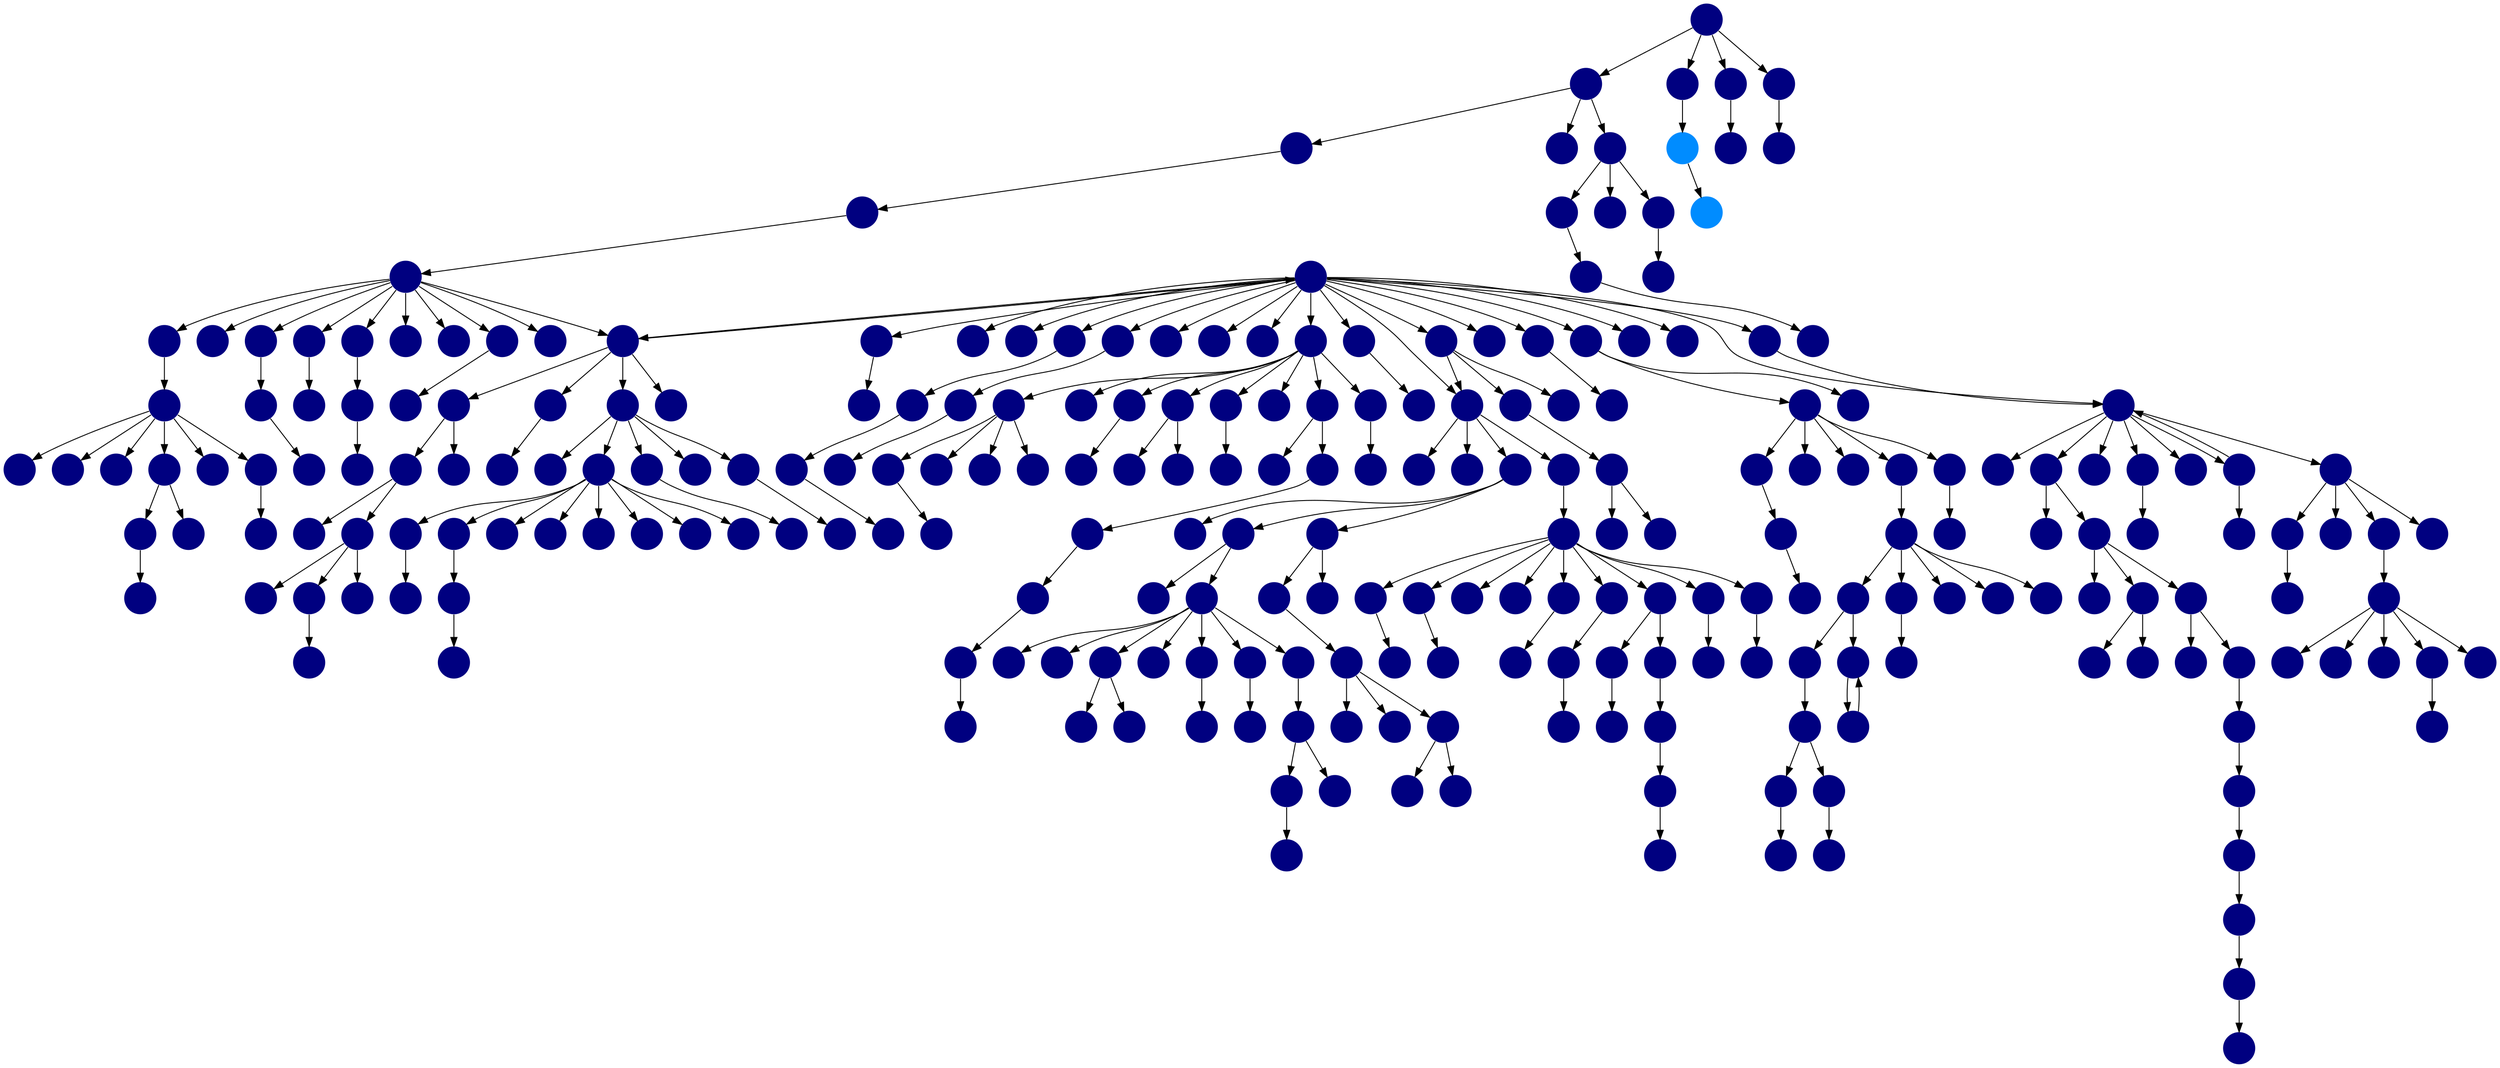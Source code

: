 digraph{
0 [tooltip = "A", penwidth = 0, style = filled, fillcolor = "#000080", shape = circle, label = ""]
1 [tooltip = "A", penwidth = 0, style = filled, fillcolor = "#000080", shape = circle, label = ""]
2 [tooltip = "A", penwidth = 0, style = filled, fillcolor = "#000080", shape = circle, label = ""]
3 [tooltip = "A", penwidth = 0, style = filled, fillcolor = "#000080", shape = circle, label = ""]
4 [tooltip = "A", penwidth = 0, style = filled, fillcolor = "#000080", shape = circle, label = ""]
5 [tooltip = "A", penwidth = 0, style = filled, fillcolor = "#000080", shape = circle, label = ""]
6 [tooltip = "A", penwidth = 0, style = filled, fillcolor = "#000080", shape = circle, label = ""]
7 [tooltip = "A", penwidth = 0, style = filled, fillcolor = "#000080", shape = circle, label = ""]
8 [tooltip = "A", penwidth = 0, style = filled, fillcolor = "#000080", shape = circle, label = ""]
9 [tooltip = "A", penwidth = 0, style = filled, fillcolor = "#000080", shape = circle, label = ""]
10 [tooltip = "A", penwidth = 0, style = filled, fillcolor = "#000080", shape = circle, label = ""]
11 [tooltip = "A", penwidth = 0, style = filled, fillcolor = "#000080", shape = circle, label = ""]
12 [tooltip = "A", penwidth = 0, style = filled, fillcolor = "#000080", shape = circle, label = ""]
13 [tooltip = "A", penwidth = 0, style = filled, fillcolor = "#000080", shape = circle, label = ""]
14 [tooltip = "A", penwidth = 0, style = filled, fillcolor = "#000080", shape = circle, label = ""]
15 [tooltip = "A", penwidth = 0, style = filled, fillcolor = "#000080", shape = circle, label = ""]
16 [tooltip = "A", penwidth = 0, style = filled, fillcolor = "#000080", shape = circle, label = ""]
17 [tooltip = "A", penwidth = 0, style = filled, fillcolor = "#000080", shape = circle, label = ""]
18 [tooltip = "A", penwidth = 0, style = filled, fillcolor = "#000080", shape = circle, label = ""]
19 [tooltip = "A", penwidth = 0, style = filled, fillcolor = "#000080", shape = circle, label = ""]
20 [tooltip = "A", penwidth = 0, style = filled, fillcolor = "#000080", shape = circle, label = ""]
21 [tooltip = "A", penwidth = 0, style = filled, fillcolor = "#000080", shape = circle, label = ""]
22 [tooltip = "A", penwidth = 0, style = filled, fillcolor = "#000080", shape = circle, label = ""]
23 [tooltip = "A", penwidth = 0, style = filled, fillcolor = "#000080", shape = circle, label = ""]
24 [tooltip = "A", penwidth = 0, style = filled, fillcolor = "#000080", shape = circle, label = ""]
25 [tooltip = "A", penwidth = 0, style = filled, fillcolor = "#000080", shape = circle, label = ""]
26 [tooltip = "A", penwidth = 0, style = filled, fillcolor = "#000080", shape = circle, label = ""]
27 [tooltip = "A", penwidth = 0, style = filled, fillcolor = "#000080", shape = circle, label = ""]
28 [tooltip = "A", penwidth = 0, style = filled, fillcolor = "#000080", shape = circle, label = ""]
29 [tooltip = "A", penwidth = 0, style = filled, fillcolor = "#000080", shape = circle, label = ""]
30 [tooltip = "A", penwidth = 0, style = filled, fillcolor = "#000080", shape = circle, label = ""]
31 [tooltip = "A", penwidth = 0, style = filled, fillcolor = "#000080", shape = circle, label = ""]
32 [tooltip = "A", penwidth = 0, style = filled, fillcolor = "#000080", shape = circle, label = ""]
33 [tooltip = "A", penwidth = 0, style = filled, fillcolor = "#000080", shape = circle, label = ""]
34 [tooltip = "A", penwidth = 0, style = filled, fillcolor = "#000080", shape = circle, label = ""]
35 [tooltip = "A", penwidth = 0, style = filled, fillcolor = "#000080", shape = circle, label = ""]
36 [tooltip = "A", penwidth = 0, style = filled, fillcolor = "#000080", shape = circle, label = ""]
37 [tooltip = "A", penwidth = 0, style = filled, fillcolor = "#000080", shape = circle, label = ""]
38 [tooltip = "A", penwidth = 0, style = filled, fillcolor = "#000080", shape = circle, label = ""]
39 [tooltip = "A", penwidth = 0, style = filled, fillcolor = "#000080", shape = circle, label = ""]
40 [tooltip = "A", penwidth = 0, style = filled, fillcolor = "#000080", shape = circle, label = ""]
41 [tooltip = "A", penwidth = 0, style = filled, fillcolor = "#000080", shape = circle, label = ""]
42 [tooltip = "A", penwidth = 0, style = filled, fillcolor = "#000080", shape = circle, label = ""]
43 [tooltip = "A", penwidth = 0, style = filled, fillcolor = "#000080", shape = circle, label = ""]
44 [tooltip = "A", penwidth = 0, style = filled, fillcolor = "#000080", shape = circle, label = ""]
45 [tooltip = "A", penwidth = 0, style = filled, fillcolor = "#000080", shape = circle, label = ""]
46 [tooltip = "A", penwidth = 0, style = filled, fillcolor = "#000080", shape = circle, label = ""]
47 [tooltip = "A", penwidth = 0, style = filled, fillcolor = "#000080", shape = circle, label = ""]
48 [tooltip = "A", penwidth = 0, style = filled, fillcolor = "#000080", shape = circle, label = ""]
49 [tooltip = "A", penwidth = 0, style = filled, fillcolor = "#000080", shape = circle, label = ""]
50 [tooltip = "A", penwidth = 0, style = filled, fillcolor = "#000080", shape = circle, label = ""]
51 [tooltip = "A", penwidth = 0, style = filled, fillcolor = "#000080", shape = circle, label = ""]
52 [tooltip = "A", penwidth = 0, style = filled, fillcolor = "#000080", shape = circle, label = ""]
53 [tooltip = "A", penwidth = 0, style = filled, fillcolor = "#000080", shape = circle, label = ""]
54 [tooltip = "A", penwidth = 0, style = filled, fillcolor = "#000080", shape = circle, label = ""]
55 [tooltip = "A", penwidth = 0, style = filled, fillcolor = "#000080", shape = circle, label = ""]
56 [tooltip = "A", penwidth = 0, style = filled, fillcolor = "#000080", shape = circle, label = ""]
57 [tooltip = "A", penwidth = 0, style = filled, fillcolor = "#000080", shape = circle, label = ""]
58 [tooltip = "A", penwidth = 0, style = filled, fillcolor = "#000080", shape = circle, label = ""]
59 [tooltip = "A", penwidth = 0, style = filled, fillcolor = "#000080", shape = circle, label = ""]
60 [tooltip = "A", penwidth = 0, style = filled, fillcolor = "#000080", shape = circle, label = ""]
61 [tooltip = "A", penwidth = 0, style = filled, fillcolor = "#000080", shape = circle, label = ""]
62 [tooltip = "A", penwidth = 0, style = filled, fillcolor = "#000080", shape = circle, label = ""]
63 [tooltip = "A", penwidth = 0, style = filled, fillcolor = "#000080", shape = circle, label = ""]
64 [tooltip = "A", penwidth = 0, style = filled, fillcolor = "#000080", shape = circle, label = ""]
65 [tooltip = "A", penwidth = 0, style = filled, fillcolor = "#000080", shape = circle, label = ""]
66 [tooltip = "A", penwidth = 0, style = filled, fillcolor = "#000080", shape = circle, label = ""]
67 [tooltip = "A", penwidth = 0, style = filled, fillcolor = "#000080", shape = circle, label = ""]
68 [tooltip = "A", penwidth = 0, style = filled, fillcolor = "#000080", shape = circle, label = ""]
69 [tooltip = "A", penwidth = 0, style = filled, fillcolor = "#000080", shape = circle, label = ""]
70 [tooltip = "A", penwidth = 0, style = filled, fillcolor = "#000080", shape = circle, label = ""]
71 [tooltip = "A", penwidth = 0, style = filled, fillcolor = "#000080", shape = circle, label = ""]
72 [tooltip = "A", penwidth = 0, style = filled, fillcolor = "#000080", shape = circle, label = ""]
73 [tooltip = "A", penwidth = 0, style = filled, fillcolor = "#000080", shape = circle, label = ""]
74 [tooltip = "A", penwidth = 0, style = filled, fillcolor = "#000080", shape = circle, label = ""]
75 [tooltip = "A", penwidth = 0, style = filled, fillcolor = "#000080", shape = circle, label = ""]
76 [tooltip = "A", penwidth = 0, style = filled, fillcolor = "#000080", shape = circle, label = ""]
77 [tooltip = "A", penwidth = 0, style = filled, fillcolor = "#000080", shape = circle, label = ""]
78 [tooltip = "A", penwidth = 0, style = filled, fillcolor = "#000080", shape = circle, label = ""]
79 [tooltip = "A", penwidth = 0, style = filled, fillcolor = "#000080", shape = circle, label = ""]
80 [tooltip = "A", penwidth = 0, style = filled, fillcolor = "#000080", shape = circle, label = ""]
81 [tooltip = "A", penwidth = 0, style = filled, fillcolor = "#000080", shape = circle, label = ""]
82 [tooltip = "A", penwidth = 0, style = filled, fillcolor = "#000080", shape = circle, label = ""]
83 [tooltip = "A", penwidth = 0, style = filled, fillcolor = "#000080", shape = circle, label = ""]
84 [tooltip = "A", penwidth = 0, style = filled, fillcolor = "#000080", shape = circle, label = ""]
85 [tooltip = "A", penwidth = 0, style = filled, fillcolor = "#000080", shape = circle, label = ""]
86 [tooltip = "A", penwidth = 0, style = filled, fillcolor = "#000080", shape = circle, label = ""]
87 [tooltip = "A", penwidth = 0, style = filled, fillcolor = "#000080", shape = circle, label = ""]
88 [tooltip = "A", penwidth = 0, style = filled, fillcolor = "#000080", shape = circle, label = ""]
89 [tooltip = "A", penwidth = 0, style = filled, fillcolor = "#000080", shape = circle, label = ""]
90 [tooltip = "A", penwidth = 0, style = filled, fillcolor = "#000080", shape = circle, label = ""]
91 [tooltip = "A", penwidth = 0, style = filled, fillcolor = "#000080", shape = circle, label = ""]
92 [tooltip = "A", penwidth = 0, style = filled, fillcolor = "#000080", shape = circle, label = ""]
93 [tooltip = "A", penwidth = 0, style = filled, fillcolor = "#000080", shape = circle, label = ""]
94 [tooltip = "A", penwidth = 0, style = filled, fillcolor = "#000080", shape = circle, label = ""]
95 [tooltip = "A", penwidth = 0, style = filled, fillcolor = "#000080", shape = circle, label = ""]
96 [tooltip = "A", penwidth = 0, style = filled, fillcolor = "#000080", shape = circle, label = ""]
97 [tooltip = "A", penwidth = 0, style = filled, fillcolor = "#000080", shape = circle, label = ""]
98 [tooltip = "A", penwidth = 0, style = filled, fillcolor = "#000080", shape = circle, label = ""]
99 [tooltip = "A", penwidth = 0, style = filled, fillcolor = "#000080", shape = circle, label = ""]
100 [tooltip = "A", penwidth = 0, style = filled, fillcolor = "#000080", shape = circle, label = ""]
101 [tooltip = "A", penwidth = 0, style = filled, fillcolor = "#000080", shape = circle, label = ""]
102 [tooltip = "A", penwidth = 0, style = filled, fillcolor = "#000080", shape = circle, label = ""]
103 [tooltip = "A", penwidth = 0, style = filled, fillcolor = "#000080", shape = circle, label = ""]
104 [tooltip = "A", penwidth = 0, style = filled, fillcolor = "#000080", shape = circle, label = ""]
105 [tooltip = "A", penwidth = 0, style = filled, fillcolor = "#000080", shape = circle, label = ""]
106 [tooltip = "A", penwidth = 0, style = filled, fillcolor = "#000080", shape = circle, label = ""]
107 [tooltip = "A", penwidth = 0, style = filled, fillcolor = "#000080", shape = circle, label = ""]
108 [tooltip = "A", penwidth = 0, style = filled, fillcolor = "#000080", shape = circle, label = ""]
109 [tooltip = "A", penwidth = 0, style = filled, fillcolor = "#000080", shape = circle, label = ""]
110 [tooltip = "A", penwidth = 0, style = filled, fillcolor = "#000080", shape = circle, label = ""]
111 [tooltip = "A", penwidth = 0, style = filled, fillcolor = "#000080", shape = circle, label = ""]
112 [tooltip = "A", penwidth = 0, style = filled, fillcolor = "#000080", shape = circle, label = ""]
113 [tooltip = "A", penwidth = 0, style = filled, fillcolor = "#000080", shape = circle, label = ""]
114 [tooltip = "A", penwidth = 0, style = filled, fillcolor = "#000080", shape = circle, label = ""]
115 [tooltip = "A", penwidth = 0, style = filled, fillcolor = "#000080", shape = circle, label = ""]
116 [tooltip = "A", penwidth = 0, style = filled, fillcolor = "#000080", shape = circle, label = ""]
117 [tooltip = "A", penwidth = 0, style = filled, fillcolor = "#000080", shape = circle, label = ""]
118 [tooltip = "A", penwidth = 0, style = filled, fillcolor = "#000080", shape = circle, label = ""]
119 [tooltip = "A", penwidth = 0, style = filled, fillcolor = "#000080", shape = circle, label = ""]
120 [tooltip = "A", penwidth = 0, style = filled, fillcolor = "#000080", shape = circle, label = ""]
121 [tooltip = "A", penwidth = 0, style = filled, fillcolor = "#000080", shape = circle, label = ""]
122 [tooltip = "A", penwidth = 0, style = filled, fillcolor = "#000080", shape = circle, label = ""]
123 [tooltip = "A", penwidth = 0, style = filled, fillcolor = "#000080", shape = circle, label = ""]
124 [tooltip = "A", penwidth = 0, style = filled, fillcolor = "#000080", shape = circle, label = ""]
125 [tooltip = "A", penwidth = 0, style = filled, fillcolor = "#000080", shape = circle, label = ""]
126 [tooltip = "A", penwidth = 0, style = filled, fillcolor = "#000080", shape = circle, label = ""]
127 [tooltip = "A", penwidth = 0, style = filled, fillcolor = "#000080", shape = circle, label = ""]
128 [tooltip = "A", penwidth = 0, style = filled, fillcolor = "#000080", shape = circle, label = ""]
129 [tooltip = "A", penwidth = 0, style = filled, fillcolor = "#000080", shape = circle, label = ""]
130 [tooltip = "A", penwidth = 0, style = filled, fillcolor = "#000080", shape = circle, label = ""]
131 [tooltip = "A", penwidth = 0, style = filled, fillcolor = "#000080", shape = circle, label = ""]
132 [tooltip = "A", penwidth = 0, style = filled, fillcolor = "#000080", shape = circle, label = ""]
133 [tooltip = "A", penwidth = 0, style = filled, fillcolor = "#000080", shape = circle, label = ""]
134 [tooltip = "A", penwidth = 0, style = filled, fillcolor = "#000080", shape = circle, label = ""]
135 [tooltip = "A", penwidth = 0, style = filled, fillcolor = "#000080", shape = circle, label = ""]
136 [tooltip = "A", penwidth = 0, style = filled, fillcolor = "#000080", shape = circle, label = ""]
137 [tooltip = "A", penwidth = 0, style = filled, fillcolor = "#000080", shape = circle, label = ""]
138 [tooltip = "A", penwidth = 0, style = filled, fillcolor = "#000080", shape = circle, label = ""]
139 [tooltip = "A", penwidth = 0, style = filled, fillcolor = "#000080", shape = circle, label = ""]
140 [tooltip = "A", penwidth = 0, style = filled, fillcolor = "#000080", shape = circle, label = ""]
141 [tooltip = "A", penwidth = 0, style = filled, fillcolor = "#000080", shape = circle, label = ""]
142 [tooltip = "A", penwidth = 0, style = filled, fillcolor = "#000080", shape = circle, label = ""]
143 [tooltip = "A", penwidth = 0, style = filled, fillcolor = "#000080", shape = circle, label = ""]
144 [tooltip = "G", penwidth = 0, style = filled, fillcolor = "#008cff", shape = circle, label = ""]
145 [tooltip = "G", penwidth = 0, style = filled, fillcolor = "#008cff", shape = circle, label = ""]
146 [tooltip = "A", penwidth = 0, style = filled, fillcolor = "#000080", shape = circle, label = ""]
147 [tooltip = "A", penwidth = 0, style = filled, fillcolor = "#000080", shape = circle, label = ""]
148 [tooltip = "A", penwidth = 0, style = filled, fillcolor = "#000080", shape = circle, label = ""]
149 [tooltip = "A", penwidth = 0, style = filled, fillcolor = "#000080", shape = circle, label = ""]
150 [tooltip = "A", penwidth = 0, style = filled, fillcolor = "#000080", shape = circle, label = ""]
151 [tooltip = "A", penwidth = 0, style = filled, fillcolor = "#000080", shape = circle, label = ""]
152 [tooltip = "A", penwidth = 0, style = filled, fillcolor = "#000080", shape = circle, label = ""]
153 [tooltip = "A", penwidth = 0, style = filled, fillcolor = "#000080", shape = circle, label = ""]
154 [tooltip = "A", penwidth = 0, style = filled, fillcolor = "#000080", shape = circle, label = ""]
155 [tooltip = "A", penwidth = 0, style = filled, fillcolor = "#000080", shape = circle, label = ""]
156 [tooltip = "A", penwidth = 0, style = filled, fillcolor = "#000080", shape = circle, label = ""]
157 [tooltip = "A", penwidth = 0, style = filled, fillcolor = "#000080", shape = circle, label = ""]
158 [tooltip = "A", penwidth = 0, style = filled, fillcolor = "#000080", shape = circle, label = ""]
159 [tooltip = "A", penwidth = 0, style = filled, fillcolor = "#000080", shape = circle, label = ""]
160 [tooltip = "A", penwidth = 0, style = filled, fillcolor = "#000080", shape = circle, label = ""]
161 [tooltip = "A", penwidth = 0, style = filled, fillcolor = "#000080", shape = circle, label = ""]
162 [tooltip = "A", penwidth = 0, style = filled, fillcolor = "#000080", shape = circle, label = ""]
163 [tooltip = "A", penwidth = 0, style = filled, fillcolor = "#000080", shape = circle, label = ""]
164 [tooltip = "A", penwidth = 0, style = filled, fillcolor = "#000080", shape = circle, label = ""]
165 [tooltip = "A", penwidth = 0, style = filled, fillcolor = "#000080", shape = circle, label = ""]
166 [tooltip = "A", penwidth = 0, style = filled, fillcolor = "#000080", shape = circle, label = ""]
167 [tooltip = "A", penwidth = 0, style = filled, fillcolor = "#000080", shape = circle, label = ""]
168 [tooltip = "A", penwidth = 0, style = filled, fillcolor = "#000080", shape = circle, label = ""]
169 [tooltip = "A", penwidth = 0, style = filled, fillcolor = "#000080", shape = circle, label = ""]
170 [tooltip = "A", penwidth = 0, style = filled, fillcolor = "#000080", shape = circle, label = ""]
171 [tooltip = "A", penwidth = 0, style = filled, fillcolor = "#000080", shape = circle, label = ""]
172 [tooltip = "A", penwidth = 0, style = filled, fillcolor = "#000080", shape = circle, label = ""]
173 [tooltip = "A", penwidth = 0, style = filled, fillcolor = "#000080", shape = circle, label = ""]
174 [tooltip = "A", penwidth = 0, style = filled, fillcolor = "#000080", shape = circle, label = ""]
175 [tooltip = "A", penwidth = 0, style = filled, fillcolor = "#000080", shape = circle, label = ""]
176 [tooltip = "A", penwidth = 0, style = filled, fillcolor = "#000080", shape = circle, label = ""]
177 [tooltip = "A", penwidth = 0, style = filled, fillcolor = "#000080", shape = circle, label = ""]
178 [tooltip = "A", penwidth = 0, style = filled, fillcolor = "#000080", shape = circle, label = ""]
179 [tooltip = "A", penwidth = 0, style = filled, fillcolor = "#000080", shape = circle, label = ""]
180 [tooltip = "A", penwidth = 0, style = filled, fillcolor = "#000080", shape = circle, label = ""]
181 [tooltip = "A", penwidth = 0, style = filled, fillcolor = "#000080", shape = circle, label = ""]
182 [tooltip = "A", penwidth = 0, style = filled, fillcolor = "#000080", shape = circle, label = ""]
183 [tooltip = "A", penwidth = 0, style = filled, fillcolor = "#000080", shape = circle, label = ""]
184 [tooltip = "A", penwidth = 0, style = filled, fillcolor = "#000080", shape = circle, label = ""]
185 [tooltip = "A", penwidth = 0, style = filled, fillcolor = "#000080", shape = circle, label = ""]
186 [tooltip = "A", penwidth = 0, style = filled, fillcolor = "#000080", shape = circle, label = ""]
187 [tooltip = "A", penwidth = 0, style = filled, fillcolor = "#000080", shape = circle, label = ""]
188 [tooltip = "A", penwidth = 0, style = filled, fillcolor = "#000080", shape = circle, label = ""]
189 [tooltip = "A", penwidth = 0, style = filled, fillcolor = "#000080", shape = circle, label = ""]
190 [tooltip = "A", penwidth = 0, style = filled, fillcolor = "#000080", shape = circle, label = ""]
191 [tooltip = "A", penwidth = 0, style = filled, fillcolor = "#000080", shape = circle, label = ""]
192 [tooltip = "A", penwidth = 0, style = filled, fillcolor = "#000080", shape = circle, label = ""]
193 [tooltip = "A", penwidth = 0, style = filled, fillcolor = "#000080", shape = circle, label = ""]
194 [tooltip = "A", penwidth = 0, style = filled, fillcolor = "#000080", shape = circle, label = ""]
195 [tooltip = "A", penwidth = 0, style = filled, fillcolor = "#000080", shape = circle, label = ""]
196 [tooltip = "A", penwidth = 0, style = filled, fillcolor = "#000080", shape = circle, label = ""]
197 [tooltip = "A", penwidth = 0, style = filled, fillcolor = "#000080", shape = circle, label = ""]
198 [tooltip = "A", penwidth = 0, style = filled, fillcolor = "#000080", shape = circle, label = ""]
199 [tooltip = "A", penwidth = 0, style = filled, fillcolor = "#000080", shape = circle, label = ""]
200 [tooltip = "A", penwidth = 0, style = filled, fillcolor = "#000080", shape = circle, label = ""]
201 [tooltip = "A", penwidth = 0, style = filled, fillcolor = "#000080", shape = circle, label = ""]
202 [tooltip = "A", penwidth = 0, style = filled, fillcolor = "#000080", shape = circle, label = ""]
203 [tooltip = "A", penwidth = 0, style = filled, fillcolor = "#000080", shape = circle, label = ""]
204 [tooltip = "A", penwidth = 0, style = filled, fillcolor = "#000080", shape = circle, label = ""]
205 [tooltip = "A", penwidth = 0, style = filled, fillcolor = "#000080", shape = circle, label = ""]
206 [tooltip = "A", penwidth = 0, style = filled, fillcolor = "#000080", shape = circle, label = ""]
207 [tooltip = "A", penwidth = 0, style = filled, fillcolor = "#000080", shape = circle, label = ""]
208 [tooltip = "A", penwidth = 0, style = filled, fillcolor = "#000080", shape = circle, label = ""]
209 [tooltip = "A", penwidth = 0, style = filled, fillcolor = "#000080", shape = circle, label = ""]
210 [tooltip = "A", penwidth = 0, style = filled, fillcolor = "#000080", shape = circle, label = ""]
211 [tooltip = "A", penwidth = 0, style = filled, fillcolor = "#000080", shape = circle, label = ""]
212 [tooltip = "A", penwidth = 0, style = filled, fillcolor = "#000080", shape = circle, label = ""]
213 [tooltip = "A", penwidth = 0, style = filled, fillcolor = "#000080", shape = circle, label = ""]
214 [tooltip = "A", penwidth = 0, style = filled, fillcolor = "#000080", shape = circle, label = ""]
215 [tooltip = "A", penwidth = 0, style = filled, fillcolor = "#000080", shape = circle, label = ""]
216 [tooltip = "A", penwidth = 0, style = filled, fillcolor = "#000080", shape = circle, label = ""]
217 [tooltip = "A", penwidth = 0, style = filled, fillcolor = "#000080", shape = circle, label = ""]
218 [tooltip = "A", penwidth = 0, style = filled, fillcolor = "#000080", shape = circle, label = ""]
219 [tooltip = "A", penwidth = 0, style = filled, fillcolor = "#000080", shape = circle, label = ""]
220 [tooltip = "A", penwidth = 0, style = filled, fillcolor = "#000080", shape = circle, label = ""]
221 [tooltip = "A", penwidth = 0, style = filled, fillcolor = "#000080", shape = circle, label = ""]
222 [tooltip = "A", penwidth = 0, style = filled, fillcolor = "#000080", shape = circle, label = ""]
223 [tooltip = "A", penwidth = 0, style = filled, fillcolor = "#000080", shape = circle, label = ""]
224 [tooltip = "A", penwidth = 0, style = filled, fillcolor = "#000080", shape = circle, label = ""]
225 [tooltip = "A", penwidth = 0, style = filled, fillcolor = "#000080", shape = circle, label = ""]
226 [tooltip = "A", penwidth = 0, style = filled, fillcolor = "#000080", shape = circle, label = ""]
227 [tooltip = "A", penwidth = 0, style = filled, fillcolor = "#000080", shape = circle, label = ""]
228 [tooltip = "A", penwidth = 0, style = filled, fillcolor = "#000080", shape = circle, label = ""]
229 [tooltip = "A", penwidth = 0, style = filled, fillcolor = "#000080", shape = circle, label = ""]
230 [tooltip = "A", penwidth = 0, style = filled, fillcolor = "#000080", shape = circle, label = ""]
231 [tooltip = "A", penwidth = 0, style = filled, fillcolor = "#000080", shape = circle, label = ""]
232 [tooltip = "A", penwidth = 0, style = filled, fillcolor = "#000080", shape = circle, label = ""]
233 [tooltip = "A", penwidth = 0, style = filled, fillcolor = "#000080", shape = circle, label = ""]
234 [tooltip = "A", penwidth = 0, style = filled, fillcolor = "#000080", shape = circle, label = ""]
235 [tooltip = "A", penwidth = 0, style = filled, fillcolor = "#000080", shape = circle, label = ""]
236 [tooltip = "A", penwidth = 0, style = filled, fillcolor = "#000080", shape = circle, label = ""]
237 [tooltip = "A", penwidth = 0, style = filled, fillcolor = "#000080", shape = circle, label = ""]
238 [tooltip = "A", penwidth = 0, style = filled, fillcolor = "#000080", shape = circle, label = ""]
239 [tooltip = "A", penwidth = 0, style = filled, fillcolor = "#000080", shape = circle, label = ""]
240 [tooltip = "A", penwidth = 0, style = filled, fillcolor = "#000080", shape = circle, label = ""]
241 [tooltip = "A", penwidth = 0, style = filled, fillcolor = "#000080", shape = circle, label = ""]
242 [tooltip = "A", penwidth = 0, style = filled, fillcolor = "#000080", shape = circle, label = ""]
243 [tooltip = "A", penwidth = 0, style = filled, fillcolor = "#000080", shape = circle, label = ""]
244 [tooltip = "A", penwidth = 0, style = filled, fillcolor = "#000080", shape = circle, label = ""]
245 [tooltip = "A", penwidth = 0, style = filled, fillcolor = "#000080", shape = circle, label = ""]
246 [tooltip = "A", penwidth = 0, style = filled, fillcolor = "#000080", shape = circle, label = ""]
247 [tooltip = "A", penwidth = 0, style = filled, fillcolor = "#000080", shape = circle, label = ""]
248 [tooltip = "A", penwidth = 0, style = filled, fillcolor = "#000080", shape = circle, label = ""]
249 [tooltip = "A", penwidth = 0, style = filled, fillcolor = "#000080", shape = circle, label = ""]
250 [tooltip = "A", penwidth = 0, style = filled, fillcolor = "#000080", shape = circle, label = ""]
15 -> 172
91 -> 160
105 -> 97
99 -> 214
15 -> 20
2 -> 226
202 -> 79
47 -> 75
18 -> 19
17 -> 25
18 -> 169
38 -> 86
158 -> 32
64 -> 89
5 -> 8
91 -> 59
144 -> 145
130 -> 151
171 -> 170
6 -> 7
0 -> 198
102 -> 11
125 -> 116
97 -> 123
11 -> 12
12 -> 6
49 -> 81
74 -> 56
112 -> 128
37 -> 26
103 -> 31
15 -> 195
18 -> 38
89 -> 40
163 -> 164
37 -> 213
91 -> 64
97 -> 245
151 -> 171
97 -> 113
28 -> 131
112 -> 124
242 -> 243
46 -> 32
136 -> 135
29 -> 99
34 -> 159
115 -> 112
0 -> 1
170 -> 47
97 -> 3
237 -> 194
29 -> 225
181 -> 182
21 -> 242
70 -> 65
143 -> 149
205 -> 197
193 -> 210
173 -> 174
47 -> 50
110 -> 111
15 -> 177
131 -> 132
120 -> 234
29 -> 240
29 -> 13
25 -> 221
42 -> 94
100 -> 203
18 -> 15
158 -> 183
130 -> 129
33 -> 18
249 -> 205
33 -> 74
18 -> 52
127 -> 120
28 -> 63
198 -> 199
50 -> 108
15 -> 193
112 -> 118
151 -> 139
129 -> 144
75 -> 41
49 -> 62
174 -> 216
19 -> 69
205 -> 166
222 -> 220
17 -> 24
39 -> 98
21 -> 176
27 -> 72
72 -> 80
227 -> 228
72 -> 186
18 -> 97
119 -> 121
29 -> 70
72 -> 248
106 -> 104
56 -> 49
27 -> 44
41 -> 73
91 -> 83
136 -> 158
127 -> 109
206 -> 207
177 -> 178
33 -> 189
47 -> 33
233 -> 106
0 -> 232
166 -> 167
136 -> 247
154 -> 250
205 -> 206
15 -> 16
38 -> 37
136 -> 181
0 -> 168
102 -> 48
216 -> 217
0 -> 185
79 -> 61
138 -> 148
18 -> 201
47 -> 67
190 -> 191
156 -> 157
160 -> 136
18 -> 77
146 -> 150
18 -> 105
59 -> 55
37 -> 102
102 -> 60
18 -> 37
33 -> 27
112 -> 162
72 -> 202
18 -> 103
21 -> 175
112 -> 122
11 -> 10
156 -> 154
14 -> 9
47 -> 101
157 -> 155
72 -> 78
29 -> 39
211 -> 212
221 -> 223
27 -> 76
67 -> 43
113 -> 117
203 -> 133
125 -> 2
27 -> 235
18 -> 53
189 -> 187
63 -> 96
47 -> 88
20 -> 22
18 -> 152
47 -> 30
141 -> 143
29 -> 42
162 -> 161
37 -> 153
104 -> 179
93 -> 66
108 -> 107
0 -> 100
130 -> 211
6 -> 209
136 -> 246
179 -> 180
0 -> 34
6 -> 5
198 -> 200
53 -> 165
18 -> 54
205 -> 208
237 -> 238
15 -> 21
97 -> 110
141 -> 142
48 -> 0
141 -> 146
119 -> 126
195 -> 196
29 -> 215
137 -> 140
29 -> 28
113 -> 115
183 -> 156
113 -> 114
133 -> 134
205 -> 218
81 -> 84
166 -> 190
38 -> 85
56 -> 87
47 -> 137
223 -> 222
48 -> 82
21 -> 184
5 -> 229
2 -> 127
18 -> 173
150 -> 241
72 -> 224
18 -> 45
110 -> 97
1 -> 36
32 -> 46
3 -> 4
47 -> 147
96 -> 93
76 -> 92
85 -> 237
234 -> 233
205 -> 236
18 -> 33
240 -> 239
72 -> 23
47 -> 249
74 -> 231
186 -> 188
130 -> 138
2 -> 119
113 -> 227
52 -> 51
49 -> 90
97 -> 125
193 -> 192
203 -> 204
27 -> 35
15 -> 17
201 -> 163
151 -> 141
91 -> 68
33 -> 57
18 -> 244
13 -> 14
18 -> 219
72 -> 95
97 -> 58
18 -> 230
53 -> 91
35 -> 71
26 -> 29
}